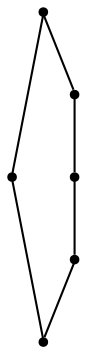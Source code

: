 graph {
  node [shape=point,comment="{\"directed\":false,\"doi\":\"10.1007/11618058_37\",\"figure\":\"8 (2)\"}"]

  v0 [pos="1195.659901889535,505.4030006422294"]
  v1 [pos="1195.659901889535,341.77692056768467"]
  v2 [pos="1132.39816497093,341.77692056768467"]
  v3 [pos="1132.3981649709303,394.5271306316296"]
  v4 [pos="1132.39816497093,447.2775950102777"]
  v5 [pos="1132.39816497093,505.4030006422294"]

  v0 -- v1 [id="-1",pos="1195.659901889535,505.4030006422294 1195.659901889535,341.77692056768467 1195.659901889535,341.77692056768467 1195.659901889535,341.77692056768467"]
  v5 -- v0 [id="-2",pos="1132.39816497093,505.4030006422294 1195.659901889535,505.4030006422294 1195.659901889535,505.4030006422294 1195.659901889535,505.4030006422294"]
  v5 -- v4 [id="-3",pos="1132.39816497093,505.4030006422294 1132.39816497093,447.2775950102777 1132.39816497093,447.2775950102777 1132.39816497093,447.2775950102777"]
  v4 -- v3 [id="-4",pos="1132.39816497093,447.2775950102777 1132.3981649709303,394.5271306316296 1132.3981649709303,394.5271306316296 1132.3981649709303,394.5271306316296"]
  v3 -- v2 [id="-5",pos="1132.3981649709303,394.5271306316296 1132.39816497093,341.77692056768467 1132.39816497093,341.77692056768467 1132.39816497093,341.77692056768467"]
  v2 -- v1 [id="-6",pos="1132.39816497093,341.77692056768467 1195.659901889535,341.77692056768467 1195.659901889535,341.77692056768467 1195.659901889535,341.77692056768467"]
}